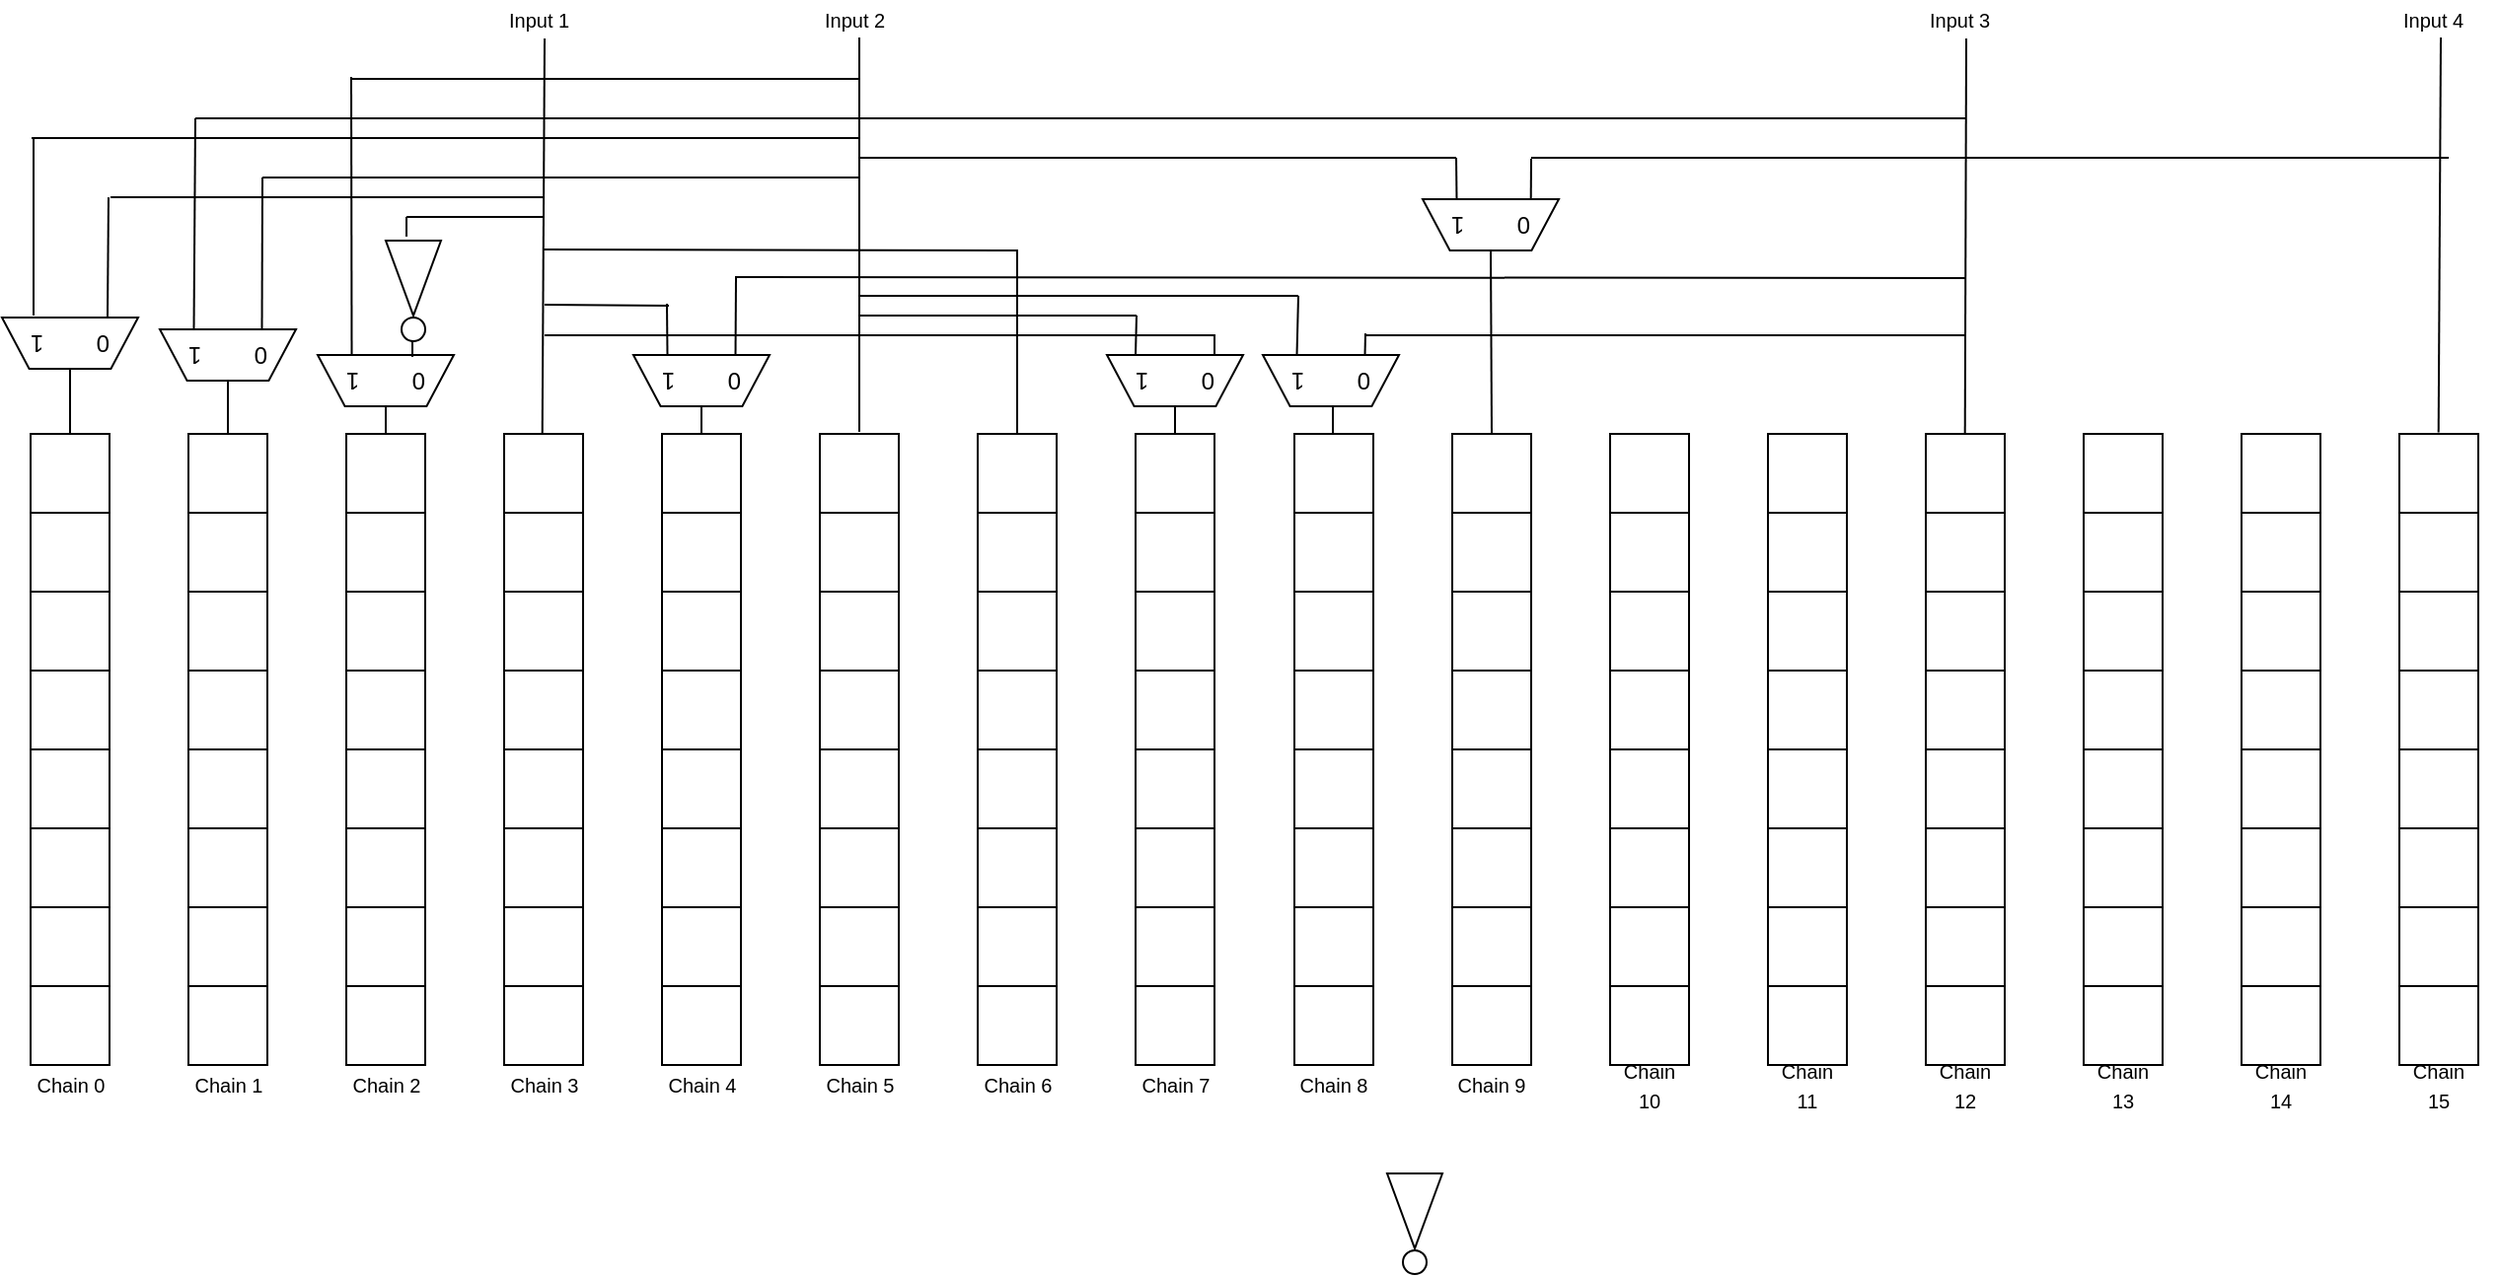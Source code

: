 <mxfile version="10.6.0" type="device"><diagram id="VQG7KObwUYAD_ThfnixK" name="Page-1"><mxGraphModel dx="1561" dy="1734" grid="1" gridSize="10" guides="1" tooltips="1" connect="1" arrows="1" fold="1" page="1" pageScale="1" pageWidth="850" pageHeight="1100" math="0" shadow="0"><root><mxCell id="0"/><mxCell id="1" parent="0"/><mxCell id="3fCuWHukzThqzUzyAqUE-1" value="" style="whiteSpace=wrap;html=1;aspect=fixed;" vertex="1" parent="1"><mxGeometry x="-0.5" y="200" width="40" height="40" as="geometry"/></mxCell><mxCell id="3fCuWHukzThqzUzyAqUE-2" value="" style="whiteSpace=wrap;html=1;aspect=fixed;" vertex="1" parent="1"><mxGeometry x="-0.5" y="240" width="40" height="40" as="geometry"/></mxCell><mxCell id="3fCuWHukzThqzUzyAqUE-3" value="" style="whiteSpace=wrap;html=1;aspect=fixed;" vertex="1" parent="1"><mxGeometry x="-0.5" y="280" width="40" height="40" as="geometry"/></mxCell><mxCell id="3fCuWHukzThqzUzyAqUE-4" value="" style="whiteSpace=wrap;html=1;aspect=fixed;" vertex="1" parent="1"><mxGeometry x="-0.5" y="320" width="40" height="40" as="geometry"/></mxCell><mxCell id="3fCuWHukzThqzUzyAqUE-5" value="" style="whiteSpace=wrap;html=1;aspect=fixed;" vertex="1" parent="1"><mxGeometry x="-0.5" y="360" width="40" height="40" as="geometry"/></mxCell><mxCell id="3fCuWHukzThqzUzyAqUE-6" value="" style="whiteSpace=wrap;html=1;aspect=fixed;" vertex="1" parent="1"><mxGeometry x="-0.5" y="400" width="40" height="40" as="geometry"/></mxCell><mxCell id="3fCuWHukzThqzUzyAqUE-7" value="" style="whiteSpace=wrap;html=1;aspect=fixed;" vertex="1" parent="1"><mxGeometry x="-0.5" y="440" width="40" height="40" as="geometry"/></mxCell><mxCell id="3fCuWHukzThqzUzyAqUE-8" value="" style="whiteSpace=wrap;html=1;aspect=fixed;" vertex="1" parent="1"><mxGeometry x="-0.5" y="480" width="40" height="40" as="geometry"/></mxCell><mxCell id="3fCuWHukzThqzUzyAqUE-9" value="" style="whiteSpace=wrap;html=1;aspect=fixed;" vertex="1" parent="1"><mxGeometry x="79.5" y="200" width="40" height="40" as="geometry"/></mxCell><mxCell id="3fCuWHukzThqzUzyAqUE-10" value="" style="whiteSpace=wrap;html=1;aspect=fixed;" vertex="1" parent="1"><mxGeometry x="79.5" y="240" width="40" height="40" as="geometry"/></mxCell><mxCell id="3fCuWHukzThqzUzyAqUE-11" value="" style="whiteSpace=wrap;html=1;aspect=fixed;" vertex="1" parent="1"><mxGeometry x="79.5" y="280" width="40" height="40" as="geometry"/></mxCell><mxCell id="3fCuWHukzThqzUzyAqUE-12" value="" style="whiteSpace=wrap;html=1;aspect=fixed;" vertex="1" parent="1"><mxGeometry x="79.5" y="320" width="40" height="40" as="geometry"/></mxCell><mxCell id="3fCuWHukzThqzUzyAqUE-13" value="" style="whiteSpace=wrap;html=1;aspect=fixed;" vertex="1" parent="1"><mxGeometry x="79.5" y="360" width="40" height="40" as="geometry"/></mxCell><mxCell id="3fCuWHukzThqzUzyAqUE-14" value="" style="whiteSpace=wrap;html=1;aspect=fixed;" vertex="1" parent="1"><mxGeometry x="79.5" y="400" width="40" height="40" as="geometry"/></mxCell><mxCell id="3fCuWHukzThqzUzyAqUE-15" value="" style="whiteSpace=wrap;html=1;aspect=fixed;" vertex="1" parent="1"><mxGeometry x="79.5" y="440" width="40" height="40" as="geometry"/></mxCell><mxCell id="3fCuWHukzThqzUzyAqUE-16" value="" style="whiteSpace=wrap;html=1;aspect=fixed;" vertex="1" parent="1"><mxGeometry x="79.5" y="480" width="40" height="40" as="geometry"/></mxCell><mxCell id="3fCuWHukzThqzUzyAqUE-17" value="" style="whiteSpace=wrap;html=1;aspect=fixed;" vertex="1" parent="1"><mxGeometry x="159.5" y="200" width="40" height="40" as="geometry"/></mxCell><mxCell id="3fCuWHukzThqzUzyAqUE-18" value="" style="whiteSpace=wrap;html=1;aspect=fixed;" vertex="1" parent="1"><mxGeometry x="159.5" y="240" width="40" height="40" as="geometry"/></mxCell><mxCell id="3fCuWHukzThqzUzyAqUE-19" value="" style="whiteSpace=wrap;html=1;aspect=fixed;" vertex="1" parent="1"><mxGeometry x="159.5" y="280" width="40" height="40" as="geometry"/></mxCell><mxCell id="3fCuWHukzThqzUzyAqUE-20" value="" style="whiteSpace=wrap;html=1;aspect=fixed;" vertex="1" parent="1"><mxGeometry x="159.5" y="320" width="40" height="40" as="geometry"/></mxCell><mxCell id="3fCuWHukzThqzUzyAqUE-21" value="" style="whiteSpace=wrap;html=1;aspect=fixed;" vertex="1" parent="1"><mxGeometry x="159.5" y="360" width="40" height="40" as="geometry"/></mxCell><mxCell id="3fCuWHukzThqzUzyAqUE-22" value="" style="whiteSpace=wrap;html=1;aspect=fixed;" vertex="1" parent="1"><mxGeometry x="159.5" y="400" width="40" height="40" as="geometry"/></mxCell><mxCell id="3fCuWHukzThqzUzyAqUE-23" value="" style="whiteSpace=wrap;html=1;aspect=fixed;" vertex="1" parent="1"><mxGeometry x="159.5" y="440" width="40" height="40" as="geometry"/></mxCell><mxCell id="3fCuWHukzThqzUzyAqUE-24" value="" style="whiteSpace=wrap;html=1;aspect=fixed;" vertex="1" parent="1"><mxGeometry x="159.5" y="480" width="40" height="40" as="geometry"/></mxCell><mxCell id="3fCuWHukzThqzUzyAqUE-25" value="" style="whiteSpace=wrap;html=1;aspect=fixed;" vertex="1" parent="1"><mxGeometry x="239.5" y="200" width="40" height="40" as="geometry"/></mxCell><mxCell id="3fCuWHukzThqzUzyAqUE-26" value="" style="whiteSpace=wrap;html=1;aspect=fixed;" vertex="1" parent="1"><mxGeometry x="239.5" y="240" width="40" height="40" as="geometry"/></mxCell><mxCell id="3fCuWHukzThqzUzyAqUE-27" value="" style="whiteSpace=wrap;html=1;aspect=fixed;" vertex="1" parent="1"><mxGeometry x="239.5" y="280" width="40" height="40" as="geometry"/></mxCell><mxCell id="3fCuWHukzThqzUzyAqUE-28" value="" style="whiteSpace=wrap;html=1;aspect=fixed;" vertex="1" parent="1"><mxGeometry x="239.5" y="320" width="40" height="40" as="geometry"/></mxCell><mxCell id="3fCuWHukzThqzUzyAqUE-29" value="" style="whiteSpace=wrap;html=1;aspect=fixed;" vertex="1" parent="1"><mxGeometry x="239.5" y="360" width="40" height="40" as="geometry"/></mxCell><mxCell id="3fCuWHukzThqzUzyAqUE-30" value="" style="whiteSpace=wrap;html=1;aspect=fixed;" vertex="1" parent="1"><mxGeometry x="239.5" y="400" width="40" height="40" as="geometry"/></mxCell><mxCell id="3fCuWHukzThqzUzyAqUE-31" value="" style="whiteSpace=wrap;html=1;aspect=fixed;" vertex="1" parent="1"><mxGeometry x="239.5" y="440" width="40" height="40" as="geometry"/></mxCell><mxCell id="3fCuWHukzThqzUzyAqUE-32" value="" style="whiteSpace=wrap;html=1;aspect=fixed;" vertex="1" parent="1"><mxGeometry x="239.5" y="480" width="40" height="40" as="geometry"/></mxCell><mxCell id="3fCuWHukzThqzUzyAqUE-65" value="" style="whiteSpace=wrap;html=1;aspect=fixed;" vertex="1" parent="1"><mxGeometry x="319.5" y="200" width="40" height="40" as="geometry"/></mxCell><mxCell id="3fCuWHukzThqzUzyAqUE-66" value="" style="whiteSpace=wrap;html=1;aspect=fixed;" vertex="1" parent="1"><mxGeometry x="319.5" y="240" width="40" height="40" as="geometry"/></mxCell><mxCell id="3fCuWHukzThqzUzyAqUE-67" value="" style="whiteSpace=wrap;html=1;aspect=fixed;" vertex="1" parent="1"><mxGeometry x="319.5" y="280" width="40" height="40" as="geometry"/></mxCell><mxCell id="3fCuWHukzThqzUzyAqUE-68" value="" style="whiteSpace=wrap;html=1;aspect=fixed;" vertex="1" parent="1"><mxGeometry x="319.5" y="320" width="40" height="40" as="geometry"/></mxCell><mxCell id="3fCuWHukzThqzUzyAqUE-69" value="" style="whiteSpace=wrap;html=1;aspect=fixed;" vertex="1" parent="1"><mxGeometry x="319.5" y="360" width="40" height="40" as="geometry"/></mxCell><mxCell id="3fCuWHukzThqzUzyAqUE-70" value="" style="whiteSpace=wrap;html=1;aspect=fixed;" vertex="1" parent="1"><mxGeometry x="319.5" y="400" width="40" height="40" as="geometry"/></mxCell><mxCell id="3fCuWHukzThqzUzyAqUE-71" value="" style="whiteSpace=wrap;html=1;aspect=fixed;" vertex="1" parent="1"><mxGeometry x="319.5" y="440" width="40" height="40" as="geometry"/></mxCell><mxCell id="3fCuWHukzThqzUzyAqUE-72" value="" style="whiteSpace=wrap;html=1;aspect=fixed;" vertex="1" parent="1"><mxGeometry x="319.5" y="480" width="40" height="40" as="geometry"/></mxCell><mxCell id="3fCuWHukzThqzUzyAqUE-73" value="" style="whiteSpace=wrap;html=1;aspect=fixed;" vertex="1" parent="1"><mxGeometry x="399.5" y="200" width="40" height="40" as="geometry"/></mxCell><mxCell id="3fCuWHukzThqzUzyAqUE-74" value="" style="whiteSpace=wrap;html=1;aspect=fixed;" vertex="1" parent="1"><mxGeometry x="399.5" y="240" width="40" height="40" as="geometry"/></mxCell><mxCell id="3fCuWHukzThqzUzyAqUE-75" value="" style="whiteSpace=wrap;html=1;aspect=fixed;" vertex="1" parent="1"><mxGeometry x="399.5" y="280" width="40" height="40" as="geometry"/></mxCell><mxCell id="3fCuWHukzThqzUzyAqUE-76" value="" style="whiteSpace=wrap;html=1;aspect=fixed;" vertex="1" parent="1"><mxGeometry x="399.5" y="320" width="40" height="40" as="geometry"/></mxCell><mxCell id="3fCuWHukzThqzUzyAqUE-77" value="" style="whiteSpace=wrap;html=1;aspect=fixed;" vertex="1" parent="1"><mxGeometry x="399.5" y="360" width="40" height="40" as="geometry"/></mxCell><mxCell id="3fCuWHukzThqzUzyAqUE-78" value="" style="whiteSpace=wrap;html=1;aspect=fixed;" vertex="1" parent="1"><mxGeometry x="399.5" y="400" width="40" height="40" as="geometry"/></mxCell><mxCell id="3fCuWHukzThqzUzyAqUE-79" value="" style="whiteSpace=wrap;html=1;aspect=fixed;" vertex="1" parent="1"><mxGeometry x="399.5" y="440" width="40" height="40" as="geometry"/></mxCell><mxCell id="3fCuWHukzThqzUzyAqUE-80" value="" style="whiteSpace=wrap;html=1;aspect=fixed;" vertex="1" parent="1"><mxGeometry x="399.5" y="480" width="40" height="40" as="geometry"/></mxCell><mxCell id="3fCuWHukzThqzUzyAqUE-81" value="" style="whiteSpace=wrap;html=1;aspect=fixed;" vertex="1" parent="1"><mxGeometry x="479.5" y="200" width="40" height="40" as="geometry"/></mxCell><mxCell id="3fCuWHukzThqzUzyAqUE-82" value="" style="whiteSpace=wrap;html=1;aspect=fixed;" vertex="1" parent="1"><mxGeometry x="479.5" y="240" width="40" height="40" as="geometry"/></mxCell><mxCell id="3fCuWHukzThqzUzyAqUE-83" value="" style="whiteSpace=wrap;html=1;aspect=fixed;" vertex="1" parent="1"><mxGeometry x="479.5" y="280" width="40" height="40" as="geometry"/></mxCell><mxCell id="3fCuWHukzThqzUzyAqUE-84" value="" style="whiteSpace=wrap;html=1;aspect=fixed;" vertex="1" parent="1"><mxGeometry x="479.5" y="320" width="40" height="40" as="geometry"/></mxCell><mxCell id="3fCuWHukzThqzUzyAqUE-85" value="" style="whiteSpace=wrap;html=1;aspect=fixed;" vertex="1" parent="1"><mxGeometry x="479.5" y="360" width="40" height="40" as="geometry"/></mxCell><mxCell id="3fCuWHukzThqzUzyAqUE-86" value="" style="whiteSpace=wrap;html=1;aspect=fixed;" vertex="1" parent="1"><mxGeometry x="479.5" y="400" width="40" height="40" as="geometry"/></mxCell><mxCell id="3fCuWHukzThqzUzyAqUE-87" value="" style="whiteSpace=wrap;html=1;aspect=fixed;" vertex="1" parent="1"><mxGeometry x="479.5" y="440" width="40" height="40" as="geometry"/></mxCell><mxCell id="3fCuWHukzThqzUzyAqUE-88" value="" style="whiteSpace=wrap;html=1;aspect=fixed;" vertex="1" parent="1"><mxGeometry x="479.5" y="480" width="40" height="40" as="geometry"/></mxCell><mxCell id="3fCuWHukzThqzUzyAqUE-89" value="" style="whiteSpace=wrap;html=1;aspect=fixed;" vertex="1" parent="1"><mxGeometry x="559.5" y="200" width="40" height="40" as="geometry"/></mxCell><mxCell id="3fCuWHukzThqzUzyAqUE-90" value="" style="whiteSpace=wrap;html=1;aspect=fixed;" vertex="1" parent="1"><mxGeometry x="559.5" y="240" width="40" height="40" as="geometry"/></mxCell><mxCell id="3fCuWHukzThqzUzyAqUE-91" value="" style="whiteSpace=wrap;html=1;aspect=fixed;" vertex="1" parent="1"><mxGeometry x="559.5" y="280" width="40" height="40" as="geometry"/></mxCell><mxCell id="3fCuWHukzThqzUzyAqUE-92" value="" style="whiteSpace=wrap;html=1;aspect=fixed;" vertex="1" parent="1"><mxGeometry x="559.5" y="320" width="40" height="40" as="geometry"/></mxCell><mxCell id="3fCuWHukzThqzUzyAqUE-93" value="" style="whiteSpace=wrap;html=1;aspect=fixed;" vertex="1" parent="1"><mxGeometry x="559.5" y="360" width="40" height="40" as="geometry"/></mxCell><mxCell id="3fCuWHukzThqzUzyAqUE-94" value="" style="whiteSpace=wrap;html=1;aspect=fixed;" vertex="1" parent="1"><mxGeometry x="559.5" y="400" width="40" height="40" as="geometry"/></mxCell><mxCell id="3fCuWHukzThqzUzyAqUE-95" value="" style="whiteSpace=wrap;html=1;aspect=fixed;" vertex="1" parent="1"><mxGeometry x="559.5" y="440" width="40" height="40" as="geometry"/></mxCell><mxCell id="3fCuWHukzThqzUzyAqUE-96" value="" style="whiteSpace=wrap;html=1;aspect=fixed;" vertex="1" parent="1"><mxGeometry x="559.5" y="480" width="40" height="40" as="geometry"/></mxCell><mxCell id="3fCuWHukzThqzUzyAqUE-97" value="" style="whiteSpace=wrap;html=1;aspect=fixed;" vertex="1" parent="1"><mxGeometry x="640" y="200" width="40" height="40" as="geometry"/></mxCell><mxCell id="3fCuWHukzThqzUzyAqUE-98" value="" style="whiteSpace=wrap;html=1;aspect=fixed;" vertex="1" parent="1"><mxGeometry x="640" y="240" width="40" height="40" as="geometry"/></mxCell><mxCell id="3fCuWHukzThqzUzyAqUE-99" value="" style="whiteSpace=wrap;html=1;aspect=fixed;" vertex="1" parent="1"><mxGeometry x="640" y="280" width="40" height="40" as="geometry"/></mxCell><mxCell id="3fCuWHukzThqzUzyAqUE-100" value="" style="whiteSpace=wrap;html=1;aspect=fixed;" vertex="1" parent="1"><mxGeometry x="640" y="320" width="40" height="40" as="geometry"/></mxCell><mxCell id="3fCuWHukzThqzUzyAqUE-101" value="" style="whiteSpace=wrap;html=1;aspect=fixed;" vertex="1" parent="1"><mxGeometry x="640" y="360" width="40" height="40" as="geometry"/></mxCell><mxCell id="3fCuWHukzThqzUzyAqUE-102" value="" style="whiteSpace=wrap;html=1;aspect=fixed;" vertex="1" parent="1"><mxGeometry x="640" y="400" width="40" height="40" as="geometry"/></mxCell><mxCell id="3fCuWHukzThqzUzyAqUE-103" value="" style="whiteSpace=wrap;html=1;aspect=fixed;" vertex="1" parent="1"><mxGeometry x="640" y="440" width="40" height="40" as="geometry"/></mxCell><mxCell id="3fCuWHukzThqzUzyAqUE-104" value="" style="whiteSpace=wrap;html=1;aspect=fixed;" vertex="1" parent="1"><mxGeometry x="640" y="480" width="40" height="40" as="geometry"/></mxCell><mxCell id="3fCuWHukzThqzUzyAqUE-105" value="" style="whiteSpace=wrap;html=1;aspect=fixed;" vertex="1" parent="1"><mxGeometry x="720" y="200" width="40" height="40" as="geometry"/></mxCell><mxCell id="3fCuWHukzThqzUzyAqUE-106" value="" style="whiteSpace=wrap;html=1;aspect=fixed;" vertex="1" parent="1"><mxGeometry x="720" y="240" width="40" height="40" as="geometry"/></mxCell><mxCell id="3fCuWHukzThqzUzyAqUE-107" value="" style="whiteSpace=wrap;html=1;aspect=fixed;" vertex="1" parent="1"><mxGeometry x="720" y="280" width="40" height="40" as="geometry"/></mxCell><mxCell id="3fCuWHukzThqzUzyAqUE-108" value="" style="whiteSpace=wrap;html=1;aspect=fixed;" vertex="1" parent="1"><mxGeometry x="720" y="320" width="40" height="40" as="geometry"/></mxCell><mxCell id="3fCuWHukzThqzUzyAqUE-109" value="" style="whiteSpace=wrap;html=1;aspect=fixed;" vertex="1" parent="1"><mxGeometry x="720" y="360" width="40" height="40" as="geometry"/></mxCell><mxCell id="3fCuWHukzThqzUzyAqUE-110" value="" style="whiteSpace=wrap;html=1;aspect=fixed;" vertex="1" parent="1"><mxGeometry x="720" y="400" width="40" height="40" as="geometry"/></mxCell><mxCell id="3fCuWHukzThqzUzyAqUE-111" value="" style="whiteSpace=wrap;html=1;aspect=fixed;" vertex="1" parent="1"><mxGeometry x="720" y="440" width="40" height="40" as="geometry"/></mxCell><mxCell id="3fCuWHukzThqzUzyAqUE-112" value="" style="whiteSpace=wrap;html=1;aspect=fixed;" vertex="1" parent="1"><mxGeometry x="720" y="480" width="40" height="40" as="geometry"/></mxCell><mxCell id="3fCuWHukzThqzUzyAqUE-113" value="" style="whiteSpace=wrap;html=1;aspect=fixed;" vertex="1" parent="1"><mxGeometry x="800" y="200" width="40" height="40" as="geometry"/></mxCell><mxCell id="3fCuWHukzThqzUzyAqUE-114" value="" style="whiteSpace=wrap;html=1;aspect=fixed;" vertex="1" parent="1"><mxGeometry x="800" y="240" width="40" height="40" as="geometry"/></mxCell><mxCell id="3fCuWHukzThqzUzyAqUE-115" value="" style="whiteSpace=wrap;html=1;aspect=fixed;" vertex="1" parent="1"><mxGeometry x="800" y="280" width="40" height="40" as="geometry"/></mxCell><mxCell id="3fCuWHukzThqzUzyAqUE-116" value="" style="whiteSpace=wrap;html=1;aspect=fixed;" vertex="1" parent="1"><mxGeometry x="800" y="320" width="40" height="40" as="geometry"/></mxCell><mxCell id="3fCuWHukzThqzUzyAqUE-117" value="" style="whiteSpace=wrap;html=1;aspect=fixed;" vertex="1" parent="1"><mxGeometry x="800" y="360" width="40" height="40" as="geometry"/></mxCell><mxCell id="3fCuWHukzThqzUzyAqUE-118" value="" style="whiteSpace=wrap;html=1;aspect=fixed;" vertex="1" parent="1"><mxGeometry x="800" y="400" width="40" height="40" as="geometry"/></mxCell><mxCell id="3fCuWHukzThqzUzyAqUE-119" value="" style="whiteSpace=wrap;html=1;aspect=fixed;" vertex="1" parent="1"><mxGeometry x="800" y="440" width="40" height="40" as="geometry"/></mxCell><mxCell id="3fCuWHukzThqzUzyAqUE-120" value="" style="whiteSpace=wrap;html=1;aspect=fixed;" vertex="1" parent="1"><mxGeometry x="800" y="480" width="40" height="40" as="geometry"/></mxCell><mxCell id="3fCuWHukzThqzUzyAqUE-121" value="" style="whiteSpace=wrap;html=1;aspect=fixed;" vertex="1" parent="1"><mxGeometry x="880" y="200" width="40" height="40" as="geometry"/></mxCell><mxCell id="3fCuWHukzThqzUzyAqUE-122" value="" style="whiteSpace=wrap;html=1;aspect=fixed;" vertex="1" parent="1"><mxGeometry x="880" y="240" width="40" height="40" as="geometry"/></mxCell><mxCell id="3fCuWHukzThqzUzyAqUE-123" value="" style="whiteSpace=wrap;html=1;aspect=fixed;" vertex="1" parent="1"><mxGeometry x="880" y="280" width="40" height="40" as="geometry"/></mxCell><mxCell id="3fCuWHukzThqzUzyAqUE-124" value="" style="whiteSpace=wrap;html=1;aspect=fixed;" vertex="1" parent="1"><mxGeometry x="880" y="320" width="40" height="40" as="geometry"/></mxCell><mxCell id="3fCuWHukzThqzUzyAqUE-125" value="" style="whiteSpace=wrap;html=1;aspect=fixed;" vertex="1" parent="1"><mxGeometry x="880" y="360" width="40" height="40" as="geometry"/></mxCell><mxCell id="3fCuWHukzThqzUzyAqUE-126" value="" style="whiteSpace=wrap;html=1;aspect=fixed;" vertex="1" parent="1"><mxGeometry x="880" y="400" width="40" height="40" as="geometry"/></mxCell><mxCell id="3fCuWHukzThqzUzyAqUE-127" value="" style="whiteSpace=wrap;html=1;aspect=fixed;" vertex="1" parent="1"><mxGeometry x="880" y="440" width="40" height="40" as="geometry"/></mxCell><mxCell id="3fCuWHukzThqzUzyAqUE-128" value="" style="whiteSpace=wrap;html=1;aspect=fixed;" vertex="1" parent="1"><mxGeometry x="880" y="480" width="40" height="40" as="geometry"/></mxCell><mxCell id="3fCuWHukzThqzUzyAqUE-129" value="" style="whiteSpace=wrap;html=1;aspect=fixed;" vertex="1" parent="1"><mxGeometry x="960" y="200" width="40" height="40" as="geometry"/></mxCell><mxCell id="3fCuWHukzThqzUzyAqUE-130" value="" style="whiteSpace=wrap;html=1;aspect=fixed;" vertex="1" parent="1"><mxGeometry x="960" y="240" width="40" height="40" as="geometry"/></mxCell><mxCell id="3fCuWHukzThqzUzyAqUE-131" value="" style="whiteSpace=wrap;html=1;aspect=fixed;" vertex="1" parent="1"><mxGeometry x="960" y="280" width="40" height="40" as="geometry"/></mxCell><mxCell id="3fCuWHukzThqzUzyAqUE-132" value="" style="whiteSpace=wrap;html=1;aspect=fixed;" vertex="1" parent="1"><mxGeometry x="960" y="320" width="40" height="40" as="geometry"/></mxCell><mxCell id="3fCuWHukzThqzUzyAqUE-133" value="" style="whiteSpace=wrap;html=1;aspect=fixed;" vertex="1" parent="1"><mxGeometry x="960" y="360" width="40" height="40" as="geometry"/></mxCell><mxCell id="3fCuWHukzThqzUzyAqUE-134" value="" style="whiteSpace=wrap;html=1;aspect=fixed;" vertex="1" parent="1"><mxGeometry x="960" y="400" width="40" height="40" as="geometry"/></mxCell><mxCell id="3fCuWHukzThqzUzyAqUE-135" value="" style="whiteSpace=wrap;html=1;aspect=fixed;" vertex="1" parent="1"><mxGeometry x="960" y="440" width="40" height="40" as="geometry"/></mxCell><mxCell id="3fCuWHukzThqzUzyAqUE-136" value="" style="whiteSpace=wrap;html=1;aspect=fixed;" vertex="1" parent="1"><mxGeometry x="960" y="480" width="40" height="40" as="geometry"/></mxCell><mxCell id="3fCuWHukzThqzUzyAqUE-137" value="" style="whiteSpace=wrap;html=1;aspect=fixed;" vertex="1" parent="1"><mxGeometry x="1040" y="200" width="40" height="40" as="geometry"/></mxCell><mxCell id="3fCuWHukzThqzUzyAqUE-138" value="" style="whiteSpace=wrap;html=1;aspect=fixed;" vertex="1" parent="1"><mxGeometry x="1040" y="240" width="40" height="40" as="geometry"/></mxCell><mxCell id="3fCuWHukzThqzUzyAqUE-139" value="" style="whiteSpace=wrap;html=1;aspect=fixed;" vertex="1" parent="1"><mxGeometry x="1040" y="280" width="40" height="40" as="geometry"/></mxCell><mxCell id="3fCuWHukzThqzUzyAqUE-140" value="" style="whiteSpace=wrap;html=1;aspect=fixed;" vertex="1" parent="1"><mxGeometry x="1040" y="320" width="40" height="40" as="geometry"/></mxCell><mxCell id="3fCuWHukzThqzUzyAqUE-141" value="" style="whiteSpace=wrap;html=1;aspect=fixed;" vertex="1" parent="1"><mxGeometry x="1040" y="360" width="40" height="40" as="geometry"/></mxCell><mxCell id="3fCuWHukzThqzUzyAqUE-142" value="" style="whiteSpace=wrap;html=1;aspect=fixed;" vertex="1" parent="1"><mxGeometry x="1040" y="400" width="40" height="40" as="geometry"/></mxCell><mxCell id="3fCuWHukzThqzUzyAqUE-143" value="" style="whiteSpace=wrap;html=1;aspect=fixed;" vertex="1" parent="1"><mxGeometry x="1040" y="440" width="40" height="40" as="geometry"/></mxCell><mxCell id="3fCuWHukzThqzUzyAqUE-144" value="" style="whiteSpace=wrap;html=1;aspect=fixed;" vertex="1" parent="1"><mxGeometry x="1040" y="480" width="40" height="40" as="geometry"/></mxCell><mxCell id="3fCuWHukzThqzUzyAqUE-145" value="" style="whiteSpace=wrap;html=1;aspect=fixed;" vertex="1" parent="1"><mxGeometry x="1120" y="200" width="40" height="40" as="geometry"/></mxCell><mxCell id="3fCuWHukzThqzUzyAqUE-146" value="" style="whiteSpace=wrap;html=1;aspect=fixed;" vertex="1" parent="1"><mxGeometry x="1120" y="240" width="40" height="40" as="geometry"/></mxCell><mxCell id="3fCuWHukzThqzUzyAqUE-147" value="" style="whiteSpace=wrap;html=1;aspect=fixed;" vertex="1" parent="1"><mxGeometry x="1120" y="280" width="40" height="40" as="geometry"/></mxCell><mxCell id="3fCuWHukzThqzUzyAqUE-148" value="" style="whiteSpace=wrap;html=1;aspect=fixed;" vertex="1" parent="1"><mxGeometry x="1120" y="320" width="40" height="40" as="geometry"/></mxCell><mxCell id="3fCuWHukzThqzUzyAqUE-149" value="" style="whiteSpace=wrap;html=1;aspect=fixed;" vertex="1" parent="1"><mxGeometry x="1120" y="360" width="40" height="40" as="geometry"/></mxCell><mxCell id="3fCuWHukzThqzUzyAqUE-150" value="" style="whiteSpace=wrap;html=1;aspect=fixed;" vertex="1" parent="1"><mxGeometry x="1120" y="400" width="40" height="40" as="geometry"/></mxCell><mxCell id="3fCuWHukzThqzUzyAqUE-151" value="" style="whiteSpace=wrap;html=1;aspect=fixed;" vertex="1" parent="1"><mxGeometry x="1120" y="440" width="40" height="40" as="geometry"/></mxCell><mxCell id="3fCuWHukzThqzUzyAqUE-152" value="" style="whiteSpace=wrap;html=1;aspect=fixed;" vertex="1" parent="1"><mxGeometry x="1120" y="480" width="40" height="40" as="geometry"/></mxCell><mxCell id="3fCuWHukzThqzUzyAqUE-153" value="" style="whiteSpace=wrap;html=1;aspect=fixed;" vertex="1" parent="1"><mxGeometry x="1200" y="200" width="40" height="40" as="geometry"/></mxCell><mxCell id="3fCuWHukzThqzUzyAqUE-154" value="" style="whiteSpace=wrap;html=1;aspect=fixed;" vertex="1" parent="1"><mxGeometry x="1200" y="240" width="40" height="40" as="geometry"/></mxCell><mxCell id="3fCuWHukzThqzUzyAqUE-155" value="" style="whiteSpace=wrap;html=1;aspect=fixed;" vertex="1" parent="1"><mxGeometry x="1200" y="280" width="40" height="40" as="geometry"/></mxCell><mxCell id="3fCuWHukzThqzUzyAqUE-156" value="" style="whiteSpace=wrap;html=1;aspect=fixed;" vertex="1" parent="1"><mxGeometry x="1200" y="320" width="40" height="40" as="geometry"/></mxCell><mxCell id="3fCuWHukzThqzUzyAqUE-157" value="" style="whiteSpace=wrap;html=1;aspect=fixed;" vertex="1" parent="1"><mxGeometry x="1200" y="360" width="40" height="40" as="geometry"/></mxCell><mxCell id="3fCuWHukzThqzUzyAqUE-158" value="" style="whiteSpace=wrap;html=1;aspect=fixed;" vertex="1" parent="1"><mxGeometry x="1200" y="400" width="40" height="40" as="geometry"/></mxCell><mxCell id="3fCuWHukzThqzUzyAqUE-159" value="" style="whiteSpace=wrap;html=1;aspect=fixed;" vertex="1" parent="1"><mxGeometry x="1200" y="440" width="40" height="40" as="geometry"/></mxCell><mxCell id="3fCuWHukzThqzUzyAqUE-160" value="" style="whiteSpace=wrap;html=1;aspect=fixed;" vertex="1" parent="1"><mxGeometry x="1200" y="480" width="40" height="40" as="geometry"/></mxCell><mxCell id="3fCuWHukzThqzUzyAqUE-164" value="" style="endArrow=none;html=1;exitX=0.5;exitY=0;exitDx=0;exitDy=0;" edge="1" parent="1"><mxGeometry width="50" height="50" relative="1" as="geometry"><mxPoint x="1219.857" y="199.286" as="sourcePoint"/><mxPoint x="1221" y="-1" as="targetPoint"/></mxGeometry></mxCell><mxCell id="3fCuWHukzThqzUzyAqUE-165" value="" style="endArrow=none;html=1;exitX=0.5;exitY=0;exitDx=0;exitDy=0;" edge="1" parent="1"><mxGeometry width="50" height="50" relative="1" as="geometry"><mxPoint x="979.857" y="199.786" as="sourcePoint"/><mxPoint x="980.5" y="-0.5" as="targetPoint"/></mxGeometry></mxCell><mxCell id="3fCuWHukzThqzUzyAqUE-166" value="" style="endArrow=none;html=1;" edge="1" parent="1"><mxGeometry width="50" height="50" relative="1" as="geometry"><mxPoint x="419.5" y="199" as="sourcePoint"/><mxPoint x="419.5" y="-1" as="targetPoint"/></mxGeometry></mxCell><mxCell id="3fCuWHukzThqzUzyAqUE-175" value="&lt;font style=&quot;font-size: 10px&quot;&gt;Chain 0&lt;/font&gt;" style="text;html=1;strokeColor=none;fillColor=none;align=center;verticalAlign=middle;whiteSpace=wrap;rounded=0;" vertex="1" parent="1"><mxGeometry x="-0.5" y="520" width="40" height="20" as="geometry"/></mxCell><mxCell id="3fCuWHukzThqzUzyAqUE-176" value="&lt;font style=&quot;font-size: 10px&quot;&gt;Chain 1&lt;/font&gt;" style="text;html=1;strokeColor=none;fillColor=none;align=center;verticalAlign=middle;whiteSpace=wrap;rounded=0;" vertex="1" parent="1"><mxGeometry x="79.5" y="520" width="40" height="20" as="geometry"/></mxCell><mxCell id="3fCuWHukzThqzUzyAqUE-177" value="&lt;font style=&quot;font-size: 10px&quot;&gt;Chain 2&lt;/font&gt;" style="text;html=1;strokeColor=none;fillColor=none;align=center;verticalAlign=middle;whiteSpace=wrap;rounded=0;" vertex="1" parent="1"><mxGeometry x="159.5" y="520" width="40" height="20" as="geometry"/></mxCell><mxCell id="3fCuWHukzThqzUzyAqUE-178" value="&lt;font style=&quot;font-size: 10px&quot;&gt;Chain 3&lt;/font&gt;" style="text;html=1;strokeColor=none;fillColor=none;align=center;verticalAlign=middle;whiteSpace=wrap;rounded=0;" vertex="1" parent="1"><mxGeometry x="239.5" y="520" width="40" height="20" as="geometry"/></mxCell><mxCell id="3fCuWHukzThqzUzyAqUE-179" value="&lt;font style=&quot;font-size: 10px&quot;&gt;Chain 4&lt;/font&gt;" style="text;html=1;strokeColor=none;fillColor=none;align=center;verticalAlign=middle;whiteSpace=wrap;rounded=0;" vertex="1" parent="1"><mxGeometry x="319.5" y="520" width="40" height="20" as="geometry"/></mxCell><mxCell id="3fCuWHukzThqzUzyAqUE-180" value="&lt;font style=&quot;font-size: 10px&quot;&gt;Chain 5&lt;/font&gt;" style="text;html=1;strokeColor=none;fillColor=none;align=center;verticalAlign=middle;whiteSpace=wrap;rounded=0;" vertex="1" parent="1"><mxGeometry x="399.5" y="520" width="40" height="20" as="geometry"/></mxCell><mxCell id="3fCuWHukzThqzUzyAqUE-181" value="&lt;font style=&quot;font-size: 10px&quot;&gt;Chain 6&lt;/font&gt;" style="text;html=1;strokeColor=none;fillColor=none;align=center;verticalAlign=middle;whiteSpace=wrap;rounded=0;" vertex="1" parent="1"><mxGeometry x="479.5" y="520" width="40" height="20" as="geometry"/></mxCell><mxCell id="3fCuWHukzThqzUzyAqUE-182" value="&lt;font style=&quot;font-size: 10px&quot;&gt;Chain 7&lt;/font&gt;" style="text;html=1;strokeColor=none;fillColor=none;align=center;verticalAlign=middle;whiteSpace=wrap;rounded=0;" vertex="1" parent="1"><mxGeometry x="559.5" y="520" width="40" height="20" as="geometry"/></mxCell><mxCell id="3fCuWHukzThqzUzyAqUE-183" value="&lt;font style=&quot;font-size: 10px&quot;&gt;Chain 8&lt;/font&gt;" style="text;html=1;strokeColor=none;fillColor=none;align=center;verticalAlign=middle;whiteSpace=wrap;rounded=0;" vertex="1" parent="1"><mxGeometry x="639.5" y="520" width="40" height="20" as="geometry"/></mxCell><mxCell id="3fCuWHukzThqzUzyAqUE-184" value="&lt;font style=&quot;font-size: 10px&quot;&gt;Chain 9&lt;/font&gt;" style="text;html=1;strokeColor=none;fillColor=none;align=center;verticalAlign=middle;whiteSpace=wrap;rounded=0;" vertex="1" parent="1"><mxGeometry x="719.5" y="520" width="40" height="20" as="geometry"/></mxCell><mxCell id="3fCuWHukzThqzUzyAqUE-185" value="&lt;font style=&quot;font-size: 10px&quot;&gt;Chain 10&lt;/font&gt;" style="text;html=1;strokeColor=none;fillColor=none;align=center;verticalAlign=middle;whiteSpace=wrap;rounded=0;" vertex="1" parent="1"><mxGeometry x="799.5" y="520" width="40" height="20" as="geometry"/></mxCell><mxCell id="3fCuWHukzThqzUzyAqUE-186" value="&lt;font style=&quot;font-size: 10px&quot;&gt;Chain 11&lt;/font&gt;" style="text;html=1;strokeColor=none;fillColor=none;align=center;verticalAlign=middle;whiteSpace=wrap;rounded=0;" vertex="1" parent="1"><mxGeometry x="879.5" y="520" width="40" height="20" as="geometry"/></mxCell><mxCell id="3fCuWHukzThqzUzyAqUE-187" value="&lt;font style=&quot;font-size: 10px&quot;&gt;Chain 12&lt;/font&gt;" style="text;html=1;strokeColor=none;fillColor=none;align=center;verticalAlign=middle;whiteSpace=wrap;rounded=0;" vertex="1" parent="1"><mxGeometry x="960" y="520" width="40" height="20" as="geometry"/></mxCell><mxCell id="3fCuWHukzThqzUzyAqUE-188" value="&lt;font style=&quot;font-size: 10px&quot;&gt;Chain 13&lt;/font&gt;" style="text;html=1;strokeColor=none;fillColor=none;align=center;verticalAlign=middle;whiteSpace=wrap;rounded=0;" vertex="1" parent="1"><mxGeometry x="1040" y="520" width="40" height="20" as="geometry"/></mxCell><mxCell id="3fCuWHukzThqzUzyAqUE-189" value="&lt;font style=&quot;font-size: 10px&quot;&gt;Chain 14&lt;/font&gt;" style="text;html=1;strokeColor=none;fillColor=none;align=center;verticalAlign=middle;whiteSpace=wrap;rounded=0;" vertex="1" parent="1"><mxGeometry x="1120" y="520" width="40" height="20" as="geometry"/></mxCell><mxCell id="3fCuWHukzThqzUzyAqUE-190" value="&lt;font style=&quot;font-size: 10px&quot;&gt;Chain 15&lt;/font&gt;" style="text;html=1;strokeColor=none;fillColor=none;align=center;verticalAlign=middle;whiteSpace=wrap;rounded=0;" vertex="1" parent="1"><mxGeometry x="1200" y="520" width="40" height="20" as="geometry"/></mxCell><mxCell id="3fCuWHukzThqzUzyAqUE-207" value="" style="triangle;whiteSpace=wrap;html=1;rotation=90;" vertex="1" parent="1"><mxGeometry x="682" y="580" width="38" height="28" as="geometry"/></mxCell><mxCell id="3fCuWHukzThqzUzyAqUE-208" value="" style="ellipse;whiteSpace=wrap;html=1;aspect=fixed;direction=west;" vertex="1" parent="1"><mxGeometry x="695" y="614" width="12" height="12" as="geometry"/></mxCell><mxCell id="3fCuWHukzThqzUzyAqUE-219" value="&lt;font style=&quot;font-size: 10px&quot;&gt;Input 3&lt;/font&gt;" style="text;html=1;resizable=0;points=[];autosize=1;align=left;verticalAlign=top;spacingTop=-4;" vertex="1" parent="1"><mxGeometry x="960" y="-20" width="50" height="20" as="geometry"/></mxCell><mxCell id="3fCuWHukzThqzUzyAqUE-220" value="&lt;font style=&quot;font-size: 10px&quot;&gt;Input 4&lt;/font&gt;" style="text;html=1;resizable=0;points=[];autosize=1;align=left;verticalAlign=top;spacingTop=-4;" vertex="1" parent="1"><mxGeometry x="1200" y="-20" width="50" height="20" as="geometry"/></mxCell><mxCell id="3fCuWHukzThqzUzyAqUE-221" value="&lt;font style=&quot;font-size: 10px&quot;&gt;Input 2&lt;/font&gt;" style="text;html=1;resizable=0;points=[];autosize=1;align=left;verticalAlign=top;spacingTop=-4;" vertex="1" parent="1"><mxGeometry x="400" y="-20" width="50" height="20" as="geometry"/></mxCell><mxCell id="3fCuWHukzThqzUzyAqUE-223" value="" style="endArrow=none;html=1;exitX=0.5;exitY=0;exitDx=0;exitDy=0;" edge="1" parent="1"><mxGeometry width="50" height="50" relative="1" as="geometry"><mxPoint x="258.857" y="199.786" as="sourcePoint"/><mxPoint x="260" y="-0.5" as="targetPoint"/></mxGeometry></mxCell><mxCell id="3fCuWHukzThqzUzyAqUE-224" value="&lt;font style=&quot;font-size: 10px&quot;&gt;Input 1&lt;/font&gt;" style="text;html=1;resizable=0;points=[];autosize=1;align=left;verticalAlign=top;spacingTop=-4;" vertex="1" parent="1"><mxGeometry x="239.5" y="-20" width="50" height="20" as="geometry"/></mxCell><mxCell id="3fCuWHukzThqzUzyAqUE-227" value="" style="endArrow=none;html=1;" edge="1" parent="1"><mxGeometry width="50" height="50" relative="1" as="geometry"><mxPoint x="40" y="80" as="sourcePoint"/><mxPoint x="259.5" y="80" as="targetPoint"/></mxGeometry></mxCell><mxCell id="3fCuWHukzThqzUzyAqUE-228" value="" style="endArrow=none;html=1;" edge="1" parent="1"><mxGeometry width="50" height="50" relative="1" as="geometry"><mxPoint x="38.5" y="141" as="sourcePoint"/><mxPoint x="39" y="80" as="targetPoint"/></mxGeometry></mxCell><mxCell id="3fCuWHukzThqzUzyAqUE-229" value="" style="triangle;whiteSpace=wrap;html=1;rotation=90;" vertex="1" parent="1"><mxGeometry x="174.5" y="107" width="38" height="28" as="geometry"/></mxCell><mxCell id="3fCuWHukzThqzUzyAqUE-230" value="" style="ellipse;whiteSpace=wrap;html=1;aspect=fixed;direction=west;" vertex="1" parent="1"><mxGeometry x="187.5" y="141" width="12" height="12" as="geometry"/></mxCell><mxCell id="3fCuWHukzThqzUzyAqUE-231" value="" style="endArrow=none;html=1;" edge="1" parent="1"><mxGeometry width="50" height="50" relative="1" as="geometry"><mxPoint x="190" y="90" as="sourcePoint"/><mxPoint x="259.5" y="90" as="targetPoint"/></mxGeometry></mxCell><mxCell id="3fCuWHukzThqzUzyAqUE-234" value="0&amp;nbsp; &amp;nbsp; &amp;nbsp; &amp;nbsp; 1" style="shape=trapezoid;perimeter=trapezoidPerimeter;whiteSpace=wrap;html=1;rotation=180;" vertex="1" parent="1"><mxGeometry x="145" y="160" width="69" height="26" as="geometry"/></mxCell><mxCell id="3fCuWHukzThqzUzyAqUE-241" value="" style="endArrow=none;html=1;" edge="1" parent="1"><mxGeometry width="50" height="50" relative="1" as="geometry"><mxPoint x="190" y="100" as="sourcePoint"/><mxPoint x="190" y="90" as="targetPoint"/></mxGeometry></mxCell><mxCell id="3fCuWHukzThqzUzyAqUE-244" value="" style="endArrow=none;html=1;" edge="1" parent="1"><mxGeometry width="50" height="50" relative="1" as="geometry"><mxPoint x="193" y="161" as="sourcePoint"/><mxPoint x="193" y="153" as="targetPoint"/></mxGeometry></mxCell><mxCell id="3fCuWHukzThqzUzyAqUE-245" value="" style="endArrow=none;html=1;exitX=0.5;exitY=0;exitDx=0;exitDy=0;" edge="1" parent="1" source="3fCuWHukzThqzUzyAqUE-17"><mxGeometry width="50" height="50" relative="1" as="geometry"><mxPoint x="179.5" y="194" as="sourcePoint"/><mxPoint x="179.5" y="186" as="targetPoint"/></mxGeometry></mxCell><mxCell id="3fCuWHukzThqzUzyAqUE-246" value="0&amp;nbsp; &amp;nbsp; &amp;nbsp; &amp;nbsp; 1" style="shape=trapezoid;perimeter=trapezoidPerimeter;whiteSpace=wrap;html=1;rotation=180;" vertex="1" parent="1"><mxGeometry x="-15" y="141" width="69" height="26" as="geometry"/></mxCell><mxCell id="3fCuWHukzThqzUzyAqUE-249" value="" style="endArrow=none;html=1;" edge="1" parent="1"><mxGeometry width="50" height="50" relative="1" as="geometry"><mxPoint y="50" as="sourcePoint"/><mxPoint x="420" y="50" as="targetPoint"/></mxGeometry></mxCell><mxCell id="3fCuWHukzThqzUzyAqUE-250" value="" style="endArrow=none;html=1;" edge="1" parent="1"><mxGeometry width="50" height="50" relative="1" as="geometry"><mxPoint x="1" y="140" as="sourcePoint"/><mxPoint x="1" y="50" as="targetPoint"/></mxGeometry></mxCell><mxCell id="3fCuWHukzThqzUzyAqUE-251" value="" style="endArrow=none;html=1;exitX=0.5;exitY=0;exitDx=0;exitDy=0;entryX=0.5;entryY=0;entryDx=0;entryDy=0;" edge="1" parent="1" source="3fCuWHukzThqzUzyAqUE-1" target="3fCuWHukzThqzUzyAqUE-246"><mxGeometry width="50" height="50" relative="1" as="geometry"><mxPoint x="48.5" y="151" as="sourcePoint"/><mxPoint x="49" y="90" as="targetPoint"/></mxGeometry></mxCell><mxCell id="3fCuWHukzThqzUzyAqUE-252" value="0&amp;nbsp; &amp;nbsp; &amp;nbsp; &amp;nbsp; 1" style="shape=trapezoid;perimeter=trapezoidPerimeter;whiteSpace=wrap;html=1;rotation=180;" vertex="1" parent="1"><mxGeometry x="65" y="147" width="69" height="26" as="geometry"/></mxCell><mxCell id="3fCuWHukzThqzUzyAqUE-253" value="" style="endArrow=none;html=1;" edge="1" parent="1"><mxGeometry width="50" height="50" relative="1" as="geometry"><mxPoint x="117" y="70" as="sourcePoint"/><mxPoint x="420" y="70" as="targetPoint"/></mxGeometry></mxCell><mxCell id="3fCuWHukzThqzUzyAqUE-254" value="" style="endArrow=none;html=1;exitX=0.25;exitY=1;exitDx=0;exitDy=0;" edge="1" parent="1" source="3fCuWHukzThqzUzyAqUE-252"><mxGeometry width="50" height="50" relative="1" as="geometry"><mxPoint x="119.5" y="131" as="sourcePoint"/><mxPoint x="117" y="70" as="targetPoint"/></mxGeometry></mxCell><mxCell id="3fCuWHukzThqzUzyAqUE-256" value="" style="endArrow=none;html=1;" edge="1" parent="1"><mxGeometry width="50" height="50" relative="1" as="geometry"><mxPoint x="83" y="40" as="sourcePoint"/><mxPoint x="980" y="40" as="targetPoint"/></mxGeometry></mxCell><mxCell id="3fCuWHukzThqzUzyAqUE-257" value="" style="endArrow=none;html=1;exitX=0.75;exitY=1;exitDx=0;exitDy=0;" edge="1" parent="1" source="3fCuWHukzThqzUzyAqUE-252"><mxGeometry width="50" height="50" relative="1" as="geometry"><mxPoint x="83" y="116.667" as="sourcePoint"/><mxPoint x="83" y="40" as="targetPoint"/></mxGeometry></mxCell><mxCell id="3fCuWHukzThqzUzyAqUE-258" value="" style="endArrow=none;html=1;exitX=0.5;exitY=0;exitDx=0;exitDy=0;entryX=0.5;entryY=0;entryDx=0;entryDy=0;" edge="1" parent="1" source="3fCuWHukzThqzUzyAqUE-252" target="3fCuWHukzThqzUzyAqUE-9"><mxGeometry width="50" height="50" relative="1" as="geometry"><mxPoint x="189.167" y="210" as="sourcePoint"/><mxPoint x="189.5" y="196" as="targetPoint"/></mxGeometry></mxCell><mxCell id="3fCuWHukzThqzUzyAqUE-259" value="0&amp;nbsp; &amp;nbsp; &amp;nbsp; &amp;nbsp; 1" style="shape=trapezoid;perimeter=trapezoidPerimeter;whiteSpace=wrap;html=1;rotation=180;" vertex="1" parent="1"><mxGeometry x="305" y="160" width="69" height="26" as="geometry"/></mxCell><mxCell id="3fCuWHukzThqzUzyAqUE-260" value="" style="endArrow=none;html=1;exitX=0.5;exitY=0;exitDx=0;exitDy=0;entryX=0.5;entryY=0;entryDx=0;entryDy=0;" edge="1" parent="1" source="3fCuWHukzThqzUzyAqUE-259" target="3fCuWHukzThqzUzyAqUE-65"><mxGeometry width="50" height="50" relative="1" as="geometry"><mxPoint x="189.167" y="209.833" as="sourcePoint"/><mxPoint x="189.5" y="196" as="targetPoint"/></mxGeometry></mxCell><mxCell id="3fCuWHukzThqzUzyAqUE-261" value="" style="endArrow=none;html=1;" edge="1" parent="1"><mxGeometry width="50" height="50" relative="1" as="geometry"><mxPoint x="260" y="134.5" as="sourcePoint"/><mxPoint x="323" y="135" as="targetPoint"/></mxGeometry></mxCell><mxCell id="3fCuWHukzThqzUzyAqUE-262" value="" style="endArrow=none;html=1;exitX=0.75;exitY=1;exitDx=0;exitDy=0;" edge="1" parent="1" source="3fCuWHukzThqzUzyAqUE-259"><mxGeometry width="50" height="50" relative="1" as="geometry"><mxPoint x="349.167" y="195.667" as="sourcePoint"/><mxPoint x="322" y="134" as="targetPoint"/></mxGeometry></mxCell><mxCell id="3fCuWHukzThqzUzyAqUE-263" value="" style="endArrow=none;html=1;" edge="1" parent="1"><mxGeometry width="50" height="50" relative="1" as="geometry"><mxPoint x="356.5" y="120.5" as="sourcePoint"/><mxPoint x="980" y="121" as="targetPoint"/></mxGeometry></mxCell><mxCell id="3fCuWHukzThqzUzyAqUE-264" value="" style="endArrow=none;html=1;exitX=0.5;exitY=0;exitDx=0;exitDy=0;entryX=0.25;entryY=1;entryDx=0;entryDy=0;" edge="1" parent="1" target="3fCuWHukzThqzUzyAqUE-259"><mxGeometry width="50" height="50" relative="1" as="geometry"><mxPoint x="357" y="121" as="sourcePoint"/><mxPoint x="359.5" y="135" as="targetPoint"/></mxGeometry></mxCell><mxCell id="3fCuWHukzThqzUzyAqUE-265" value="" style="endArrow=none;html=1;" edge="1" parent="1"><mxGeometry width="50" height="50" relative="1" as="geometry"><mxPoint x="162" y="20" as="sourcePoint"/><mxPoint x="420" y="20" as="targetPoint"/></mxGeometry></mxCell><mxCell id="3fCuWHukzThqzUzyAqUE-266" value="" style="endArrow=none;html=1;exitX=0.75;exitY=1;exitDx=0;exitDy=0;" edge="1" parent="1" source="3fCuWHukzThqzUzyAqUE-234"><mxGeometry width="50" height="50" relative="1" as="geometry"><mxPoint x="159.5" y="95" as="sourcePoint"/><mxPoint x="162" y="19" as="targetPoint"/></mxGeometry></mxCell><mxCell id="3fCuWHukzThqzUzyAqUE-269" value="" style="endArrow=none;html=1;" edge="1" parent="1"><mxGeometry width="50" height="50" relative="1" as="geometry"><mxPoint x="259.5" y="106.5" as="sourcePoint"/><mxPoint x="500" y="107" as="targetPoint"/></mxGeometry></mxCell><mxCell id="3fCuWHukzThqzUzyAqUE-270" value="" style="endArrow=none;html=1;exitX=0.5;exitY=0;exitDx=0;exitDy=0;entryX=0.5;entryY=0;entryDx=0;entryDy=0;" edge="1" parent="1" target="3fCuWHukzThqzUzyAqUE-81"><mxGeometry width="50" height="50" relative="1" as="geometry"><mxPoint x="499.5" y="107" as="sourcePoint"/><mxPoint x="499.5" y="147" as="targetPoint"/></mxGeometry></mxCell><mxCell id="3fCuWHukzThqzUzyAqUE-271" value="0&amp;nbsp; &amp;nbsp; &amp;nbsp; &amp;nbsp; 1" style="shape=trapezoid;perimeter=trapezoidPerimeter;whiteSpace=wrap;html=1;rotation=180;" vertex="1" parent="1"><mxGeometry x="545" y="160" width="69" height="26" as="geometry"/></mxCell><mxCell id="3fCuWHukzThqzUzyAqUE-272" value="" style="endArrow=none;html=1;exitX=0.5;exitY=0;exitDx=0;exitDy=0;entryX=0.5;entryY=0;entryDx=0;entryDy=0;" edge="1" parent="1"><mxGeometry width="50" height="50" relative="1" as="geometry"><mxPoint x="579.5" y="186" as="sourcePoint"/><mxPoint x="579.5" y="200" as="targetPoint"/></mxGeometry></mxCell><mxCell id="3fCuWHukzThqzUzyAqUE-273" value="" style="endArrow=none;html=1;" edge="1" parent="1"><mxGeometry width="50" height="50" relative="1" as="geometry"><mxPoint x="600" y="150" as="sourcePoint"/><mxPoint x="260" y="150" as="targetPoint"/></mxGeometry></mxCell><mxCell id="3fCuWHukzThqzUzyAqUE-274" value="" style="endArrow=none;html=1;" edge="1" parent="1"><mxGeometry width="50" height="50" relative="1" as="geometry"><mxPoint x="599.5" y="160" as="sourcePoint"/><mxPoint x="599.5" y="150" as="targetPoint"/></mxGeometry></mxCell><mxCell id="3fCuWHukzThqzUzyAqUE-275" value="" style="endArrow=none;html=1;" edge="1" parent="1"><mxGeometry width="50" height="50" relative="1" as="geometry"><mxPoint x="559.5" y="160" as="sourcePoint"/><mxPoint x="560" y="140" as="targetPoint"/></mxGeometry></mxCell><mxCell id="3fCuWHukzThqzUzyAqUE-276" value="" style="endArrow=none;html=1;" edge="1" parent="1"><mxGeometry width="50" height="50" relative="1" as="geometry"><mxPoint x="420" y="140" as="sourcePoint"/><mxPoint x="560" y="140" as="targetPoint"/></mxGeometry></mxCell><mxCell id="3fCuWHukzThqzUzyAqUE-277" value="0&amp;nbsp; &amp;nbsp; &amp;nbsp; &amp;nbsp; 1" style="shape=trapezoid;perimeter=trapezoidPerimeter;whiteSpace=wrap;html=1;rotation=180;" vertex="1" parent="1"><mxGeometry x="624" y="160" width="69" height="26" as="geometry"/></mxCell><mxCell id="3fCuWHukzThqzUzyAqUE-278" value="" style="endArrow=none;html=1;exitX=0.5;exitY=0;exitDx=0;exitDy=0;entryX=0.5;entryY=0;entryDx=0;entryDy=0;" edge="1" parent="1"><mxGeometry width="50" height="50" relative="1" as="geometry"><mxPoint x="659.5" y="186" as="sourcePoint"/><mxPoint x="659.5" y="200" as="targetPoint"/></mxGeometry></mxCell><mxCell id="3fCuWHukzThqzUzyAqUE-279" value="" style="endArrow=none;html=1;" edge="1" parent="1"><mxGeometry width="50" height="50" relative="1" as="geometry"><mxPoint x="676" y="150" as="sourcePoint"/><mxPoint x="980" y="150" as="targetPoint"/></mxGeometry></mxCell><mxCell id="3fCuWHukzThqzUzyAqUE-282" value="" style="endArrow=none;html=1;" edge="1" parent="1"><mxGeometry width="50" height="50" relative="1" as="geometry"><mxPoint x="420" y="130" as="sourcePoint"/><mxPoint x="642" y="130" as="targetPoint"/></mxGeometry></mxCell><mxCell id="3fCuWHukzThqzUzyAqUE-283" value="" style="endArrow=none;html=1;exitX=0.75;exitY=1;exitDx=0;exitDy=0;" edge="1" parent="1" source="3fCuWHukzThqzUzyAqUE-277"><mxGeometry width="50" height="50" relative="1" as="geometry"><mxPoint x="589.5" y="196.0" as="sourcePoint"/><mxPoint x="642" y="130" as="targetPoint"/></mxGeometry></mxCell><mxCell id="3fCuWHukzThqzUzyAqUE-284" value="" style="endArrow=none;html=1;entryX=0.25;entryY=1;entryDx=0;entryDy=0;" edge="1" parent="1" target="3fCuWHukzThqzUzyAqUE-277"><mxGeometry width="50" height="50" relative="1" as="geometry"><mxPoint x="676" y="149" as="sourcePoint"/><mxPoint x="669.5" y="210" as="targetPoint"/></mxGeometry></mxCell><mxCell id="3fCuWHukzThqzUzyAqUE-287" value="0&amp;nbsp; &amp;nbsp; &amp;nbsp; &amp;nbsp; 1" style="shape=trapezoid;perimeter=trapezoidPerimeter;whiteSpace=wrap;html=1;rotation=180;" vertex="1" parent="1"><mxGeometry x="705" y="81" width="69" height="26" as="geometry"/></mxCell><mxCell id="3fCuWHukzThqzUzyAqUE-288" value="" style="endArrow=none;html=1;" edge="1" parent="1"><mxGeometry width="50" height="50" relative="1" as="geometry"><mxPoint x="760" y="60" as="sourcePoint"/><mxPoint x="1225" y="60" as="targetPoint"/></mxGeometry></mxCell><mxCell id="3fCuWHukzThqzUzyAqUE-289" value="" style="endArrow=none;html=1;" edge="1" parent="1"><mxGeometry width="50" height="50" relative="1" as="geometry"><mxPoint x="419.5" y="60" as="sourcePoint"/><mxPoint x="722" y="60" as="targetPoint"/></mxGeometry></mxCell><mxCell id="3fCuWHukzThqzUzyAqUE-290" value="" style="endArrow=none;html=1;entryX=0.75;entryY=1;entryDx=0;entryDy=0;" edge="1" parent="1" target="3fCuWHukzThqzUzyAqUE-287"><mxGeometry width="50" height="50" relative="1" as="geometry"><mxPoint x="722" y="60" as="sourcePoint"/><mxPoint x="652" y="140" as="targetPoint"/></mxGeometry></mxCell><mxCell id="3fCuWHukzThqzUzyAqUE-291" value="" style="endArrow=none;html=1;entryX=0.75;entryY=1;entryDx=0;entryDy=0;" edge="1" parent="1"><mxGeometry width="50" height="50" relative="1" as="geometry"><mxPoint x="760" y="60.5" as="sourcePoint"/><mxPoint x="759.857" y="80.786" as="targetPoint"/></mxGeometry></mxCell><mxCell id="3fCuWHukzThqzUzyAqUE-292" value="" style="endArrow=none;html=1;entryX=0.5;entryY=0;entryDx=0;entryDy=0;exitX=0.5;exitY=0;exitDx=0;exitDy=0;" edge="1" parent="1" source="3fCuWHukzThqzUzyAqUE-287" target="3fCuWHukzThqzUzyAqUE-105"><mxGeometry width="50" height="50" relative="1" as="geometry"><mxPoint x="770" y="70.5" as="sourcePoint"/><mxPoint x="769.857" y="90.786" as="targetPoint"/></mxGeometry></mxCell></root></mxGraphModel></diagram></mxfile>